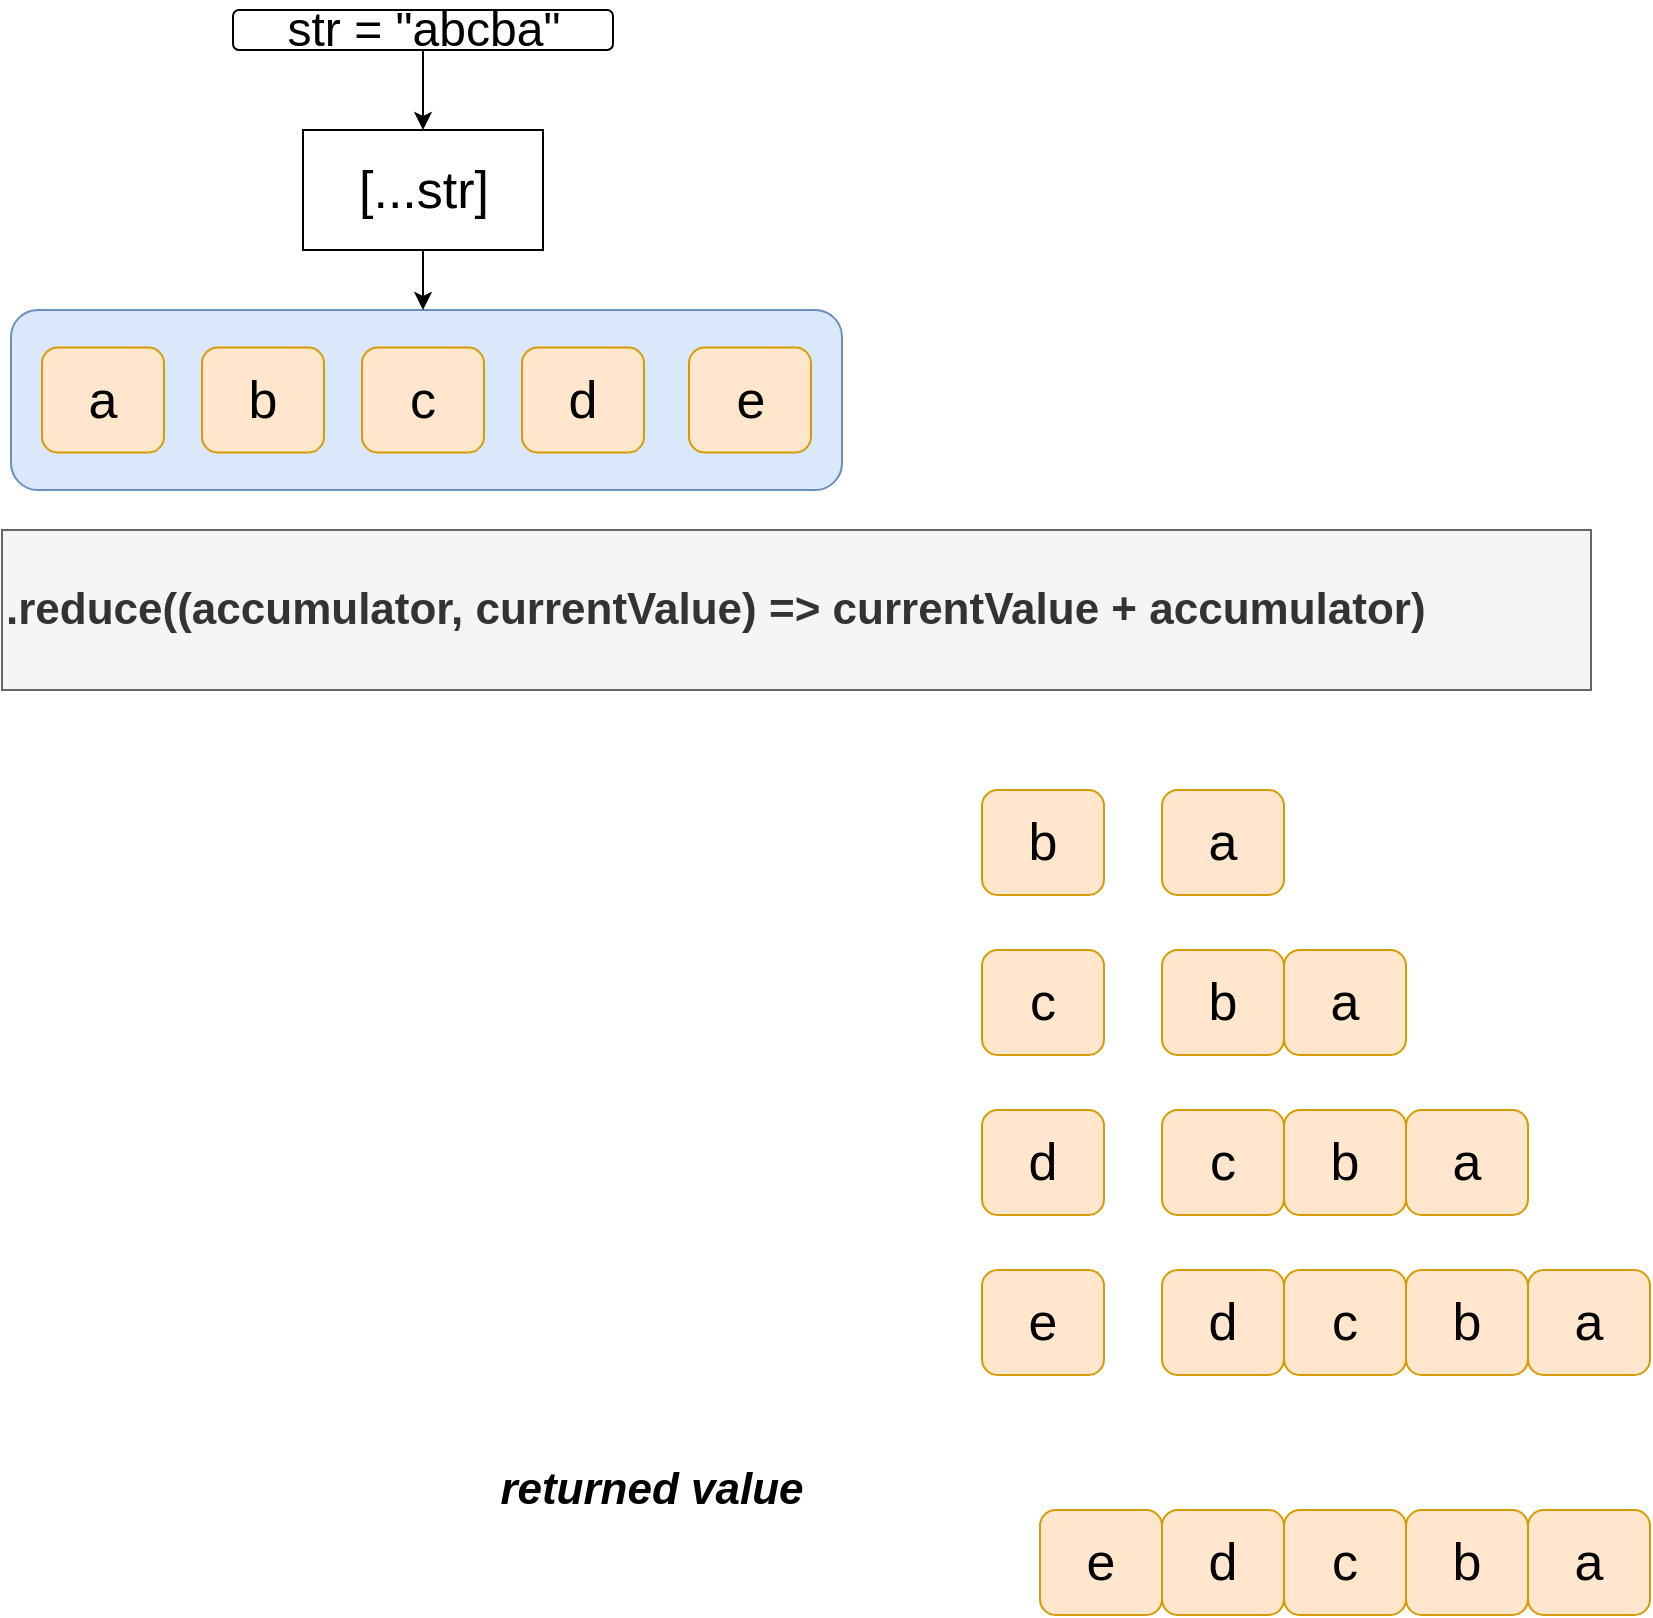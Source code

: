 <mxfile version="12.5.1" type="device"><diagram id="Y4zXi3GE5dlc1SjqJF6R" name="Page-1"><mxGraphModel dx="1320" dy="435" grid="1" gridSize="10" guides="1" tooltips="1" connect="1" arrows="1" fold="1" page="1" pageScale="1" pageWidth="850" pageHeight="1100" math="0" shadow="0"><root><mxCell id="0"/><mxCell id="1" parent="0"/><mxCell id="2ghKsClICVd-ixU6LaKB-1" value="" style="rounded=1;whiteSpace=wrap;html=1;fillColor=#dae8fc;strokeColor=#6c8ebf;fontSize=15;" parent="1" vertex="1"><mxGeometry x="14.5" y="160" width="415.5" height="90" as="geometry"/></mxCell><mxCell id="2ghKsClICVd-ixU6LaKB-2" value="a" style="rounded=1;whiteSpace=wrap;html=1;fillColor=#ffe6cc;strokeColor=#d79b00;fontSize=26;" parent="1" vertex="1"><mxGeometry x="30" y="178.75" width="61" height="52.5" as="geometry"/></mxCell><mxCell id="2ghKsClICVd-ixU6LaKB-8" value="&lt;font style=&quot;font-size: 22px;&quot;&gt;.&lt;/font&gt;reduce((accumulator, currentValue) =&amp;gt; currentValue + accumulator)" style="text;html=1;strokeColor=#666666;fillColor=#f5f5f5;align=left;verticalAlign=middle;whiteSpace=wrap;rounded=0;fontSize=22;fontStyle=1;labelBackgroundColor=none;fontColor=#333333;" parent="1" vertex="1"><mxGeometry x="10" y="270" width="794.5" height="80" as="geometry"/></mxCell><mxCell id="2ghKsClICVd-ixU6LaKB-36" value="returned value" style="text;html=1;strokeColor=none;fillColor=none;align=center;verticalAlign=middle;whiteSpace=wrap;rounded=0;fontSize=22;fontStyle=3" parent="1" vertex="1"><mxGeometry x="229.5" y="740" width="210" height="20" as="geometry"/></mxCell><mxCell id="VXVEVBCDP-g0DPqQ-BHk-2" value="b" style="rounded=1;whiteSpace=wrap;html=1;fillColor=#ffe6cc;strokeColor=#d79b00;fontSize=26;" vertex="1" parent="1"><mxGeometry x="110" y="178.75" width="61" height="52.5" as="geometry"/></mxCell><mxCell id="VXVEVBCDP-g0DPqQ-BHk-3" value="c" style="rounded=1;whiteSpace=wrap;html=1;fillColor=#ffe6cc;strokeColor=#d79b00;fontSize=26;" vertex="1" parent="1"><mxGeometry x="190" y="178.75" width="61" height="52.5" as="geometry"/></mxCell><mxCell id="VXVEVBCDP-g0DPqQ-BHk-4" value="d" style="rounded=1;whiteSpace=wrap;html=1;fillColor=#ffe6cc;strokeColor=#d79b00;fontSize=26;" vertex="1" parent="1"><mxGeometry x="270" y="178.75" width="61" height="52.5" as="geometry"/></mxCell><mxCell id="VXVEVBCDP-g0DPqQ-BHk-5" value="e" style="rounded=1;whiteSpace=wrap;html=1;fillColor=#ffe6cc;strokeColor=#d79b00;fontSize=26;" vertex="1" parent="1"><mxGeometry x="353.5" y="178.75" width="61" height="52.5" as="geometry"/></mxCell><mxCell id="VXVEVBCDP-g0DPqQ-BHk-8" value="b" style="rounded=1;whiteSpace=wrap;html=1;fillColor=#ffe6cc;strokeColor=#d79b00;fontSize=26;" vertex="1" parent="1"><mxGeometry x="500" y="400" width="61" height="52.5" as="geometry"/></mxCell><mxCell id="VXVEVBCDP-g0DPqQ-BHk-9" value="a" style="rounded=1;whiteSpace=wrap;html=1;fillColor=#ffe6cc;strokeColor=#d79b00;fontSize=26;" vertex="1" parent="1"><mxGeometry x="590" y="400" width="61" height="52.5" as="geometry"/></mxCell><mxCell id="VXVEVBCDP-g0DPqQ-BHk-10" value="c" style="rounded=1;whiteSpace=wrap;html=1;fillColor=#ffe6cc;strokeColor=#d79b00;fontSize=26;" vertex="1" parent="1"><mxGeometry x="500" y="480" width="61" height="52.5" as="geometry"/></mxCell><mxCell id="VXVEVBCDP-g0DPqQ-BHk-11" value="b" style="rounded=1;whiteSpace=wrap;html=1;fillColor=#ffe6cc;strokeColor=#d79b00;fontSize=26;" vertex="1" parent="1"><mxGeometry x="590" y="480" width="61" height="52.5" as="geometry"/></mxCell><mxCell id="VXVEVBCDP-g0DPqQ-BHk-12" value="a" style="rounded=1;whiteSpace=wrap;html=1;fillColor=#ffe6cc;strokeColor=#d79b00;fontSize=26;" vertex="1" parent="1"><mxGeometry x="651" y="480" width="61" height="52.5" as="geometry"/></mxCell><mxCell id="VXVEVBCDP-g0DPqQ-BHk-13" value="d" style="rounded=1;whiteSpace=wrap;html=1;fillColor=#ffe6cc;strokeColor=#d79b00;fontSize=26;" vertex="1" parent="1"><mxGeometry x="500" y="560" width="61" height="52.5" as="geometry"/></mxCell><mxCell id="VXVEVBCDP-g0DPqQ-BHk-14" value="b" style="rounded=1;whiteSpace=wrap;html=1;fillColor=#ffe6cc;strokeColor=#d79b00;fontSize=26;" vertex="1" parent="1"><mxGeometry x="651" y="560" width="61" height="52.5" as="geometry"/></mxCell><mxCell id="VXVEVBCDP-g0DPqQ-BHk-15" value="a" style="rounded=1;whiteSpace=wrap;html=1;fillColor=#ffe6cc;strokeColor=#d79b00;fontSize=26;" vertex="1" parent="1"><mxGeometry x="712" y="560" width="61" height="52.5" as="geometry"/></mxCell><mxCell id="VXVEVBCDP-g0DPqQ-BHk-16" value="c" style="rounded=1;whiteSpace=wrap;html=1;fillColor=#ffe6cc;strokeColor=#d79b00;fontSize=26;" vertex="1" parent="1"><mxGeometry x="590" y="560" width="61" height="52.5" as="geometry"/></mxCell><mxCell id="VXVEVBCDP-g0DPqQ-BHk-17" value="e" style="rounded=1;whiteSpace=wrap;html=1;fillColor=#ffe6cc;strokeColor=#d79b00;fontSize=26;" vertex="1" parent="1"><mxGeometry x="500" y="640" width="61" height="52.5" as="geometry"/></mxCell><mxCell id="VXVEVBCDP-g0DPqQ-BHk-18" value="b" style="rounded=1;whiteSpace=wrap;html=1;fillColor=#ffe6cc;strokeColor=#d79b00;fontSize=26;" vertex="1" parent="1"><mxGeometry x="712" y="640" width="61" height="52.5" as="geometry"/></mxCell><mxCell id="VXVEVBCDP-g0DPqQ-BHk-19" value="a" style="rounded=1;whiteSpace=wrap;html=1;fillColor=#ffe6cc;strokeColor=#d79b00;fontSize=26;" vertex="1" parent="1"><mxGeometry x="773" y="640" width="61" height="52.5" as="geometry"/></mxCell><mxCell id="VXVEVBCDP-g0DPqQ-BHk-20" value="c" style="rounded=1;whiteSpace=wrap;html=1;fillColor=#ffe6cc;strokeColor=#d79b00;fontSize=26;" vertex="1" parent="1"><mxGeometry x="651" y="640" width="61" height="52.5" as="geometry"/></mxCell><mxCell id="VXVEVBCDP-g0DPqQ-BHk-21" value="d" style="rounded=1;whiteSpace=wrap;html=1;fillColor=#ffe6cc;strokeColor=#d79b00;fontSize=26;" vertex="1" parent="1"><mxGeometry x="590" y="640" width="61" height="52.5" as="geometry"/></mxCell><mxCell id="VXVEVBCDP-g0DPqQ-BHk-22" value="e" style="rounded=1;whiteSpace=wrap;html=1;fillColor=#ffe6cc;strokeColor=#d79b00;fontSize=26;" vertex="1" parent="1"><mxGeometry x="529" y="760" width="61" height="52.5" as="geometry"/></mxCell><mxCell id="VXVEVBCDP-g0DPqQ-BHk-23" value="b" style="rounded=1;whiteSpace=wrap;html=1;fillColor=#ffe6cc;strokeColor=#d79b00;fontSize=26;" vertex="1" parent="1"><mxGeometry x="712" y="760" width="61" height="52.5" as="geometry"/></mxCell><mxCell id="VXVEVBCDP-g0DPqQ-BHk-24" value="a" style="rounded=1;whiteSpace=wrap;html=1;fillColor=#ffe6cc;strokeColor=#d79b00;fontSize=26;" vertex="1" parent="1"><mxGeometry x="773" y="760" width="61" height="52.5" as="geometry"/></mxCell><mxCell id="VXVEVBCDP-g0DPqQ-BHk-25" value="c" style="rounded=1;whiteSpace=wrap;html=1;fillColor=#ffe6cc;strokeColor=#d79b00;fontSize=26;" vertex="1" parent="1"><mxGeometry x="651" y="760" width="61" height="52.5" as="geometry"/></mxCell><mxCell id="VXVEVBCDP-g0DPqQ-BHk-26" value="d" style="rounded=1;whiteSpace=wrap;html=1;fillColor=#ffe6cc;strokeColor=#d79b00;fontSize=26;" vertex="1" parent="1"><mxGeometry x="590" y="760" width="61" height="52.5" as="geometry"/></mxCell><mxCell id="VXVEVBCDP-g0DPqQ-BHk-27" value="" style="edgeStyle=orthogonalEdgeStyle;rounded=0;orthogonalLoop=1;jettySize=auto;html=1;fontSize=26;" edge="1" parent="1" source="VXVEVBCDP-g0DPqQ-BHk-28" target="VXVEVBCDP-g0DPqQ-BHk-30"><mxGeometry relative="1" as="geometry"/></mxCell><mxCell id="VXVEVBCDP-g0DPqQ-BHk-28" value="str = &quot;abcba&quot;" style="text;html=1;strokeColor=#000000;fillColor=none;align=center;verticalAlign=middle;whiteSpace=wrap;rounded=1;fontSize=24;" vertex="1" parent="1"><mxGeometry x="125.5" y="10" width="190" height="20" as="geometry"/></mxCell><mxCell id="VXVEVBCDP-g0DPqQ-BHk-29" style="edgeStyle=orthogonalEdgeStyle;rounded=0;orthogonalLoop=1;jettySize=auto;html=1;fontSize=26;" edge="1" parent="1" source="VXVEVBCDP-g0DPqQ-BHk-30"><mxGeometry relative="1" as="geometry"><mxPoint x="220.5" y="160" as="targetPoint"/></mxGeometry></mxCell><mxCell id="VXVEVBCDP-g0DPqQ-BHk-30" value="[...str]" style="rounded=0;whiteSpace=wrap;html=1;fontSize=26;" vertex="1" parent="1"><mxGeometry x="160.5" y="70" width="120" height="60" as="geometry"/></mxCell></root></mxGraphModel></diagram></mxfile>